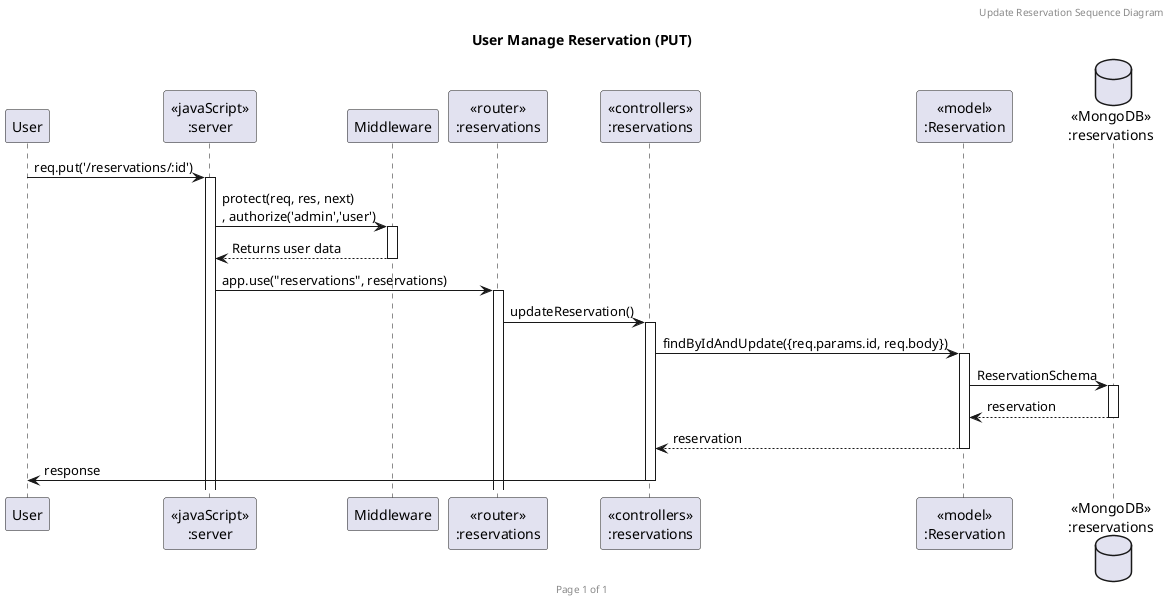 @startuml User Manage Reservation (PUT)

header Update Reservation Sequence Diagram
footer Page %page% of %lastpage%
title "User Manage Reservation (PUT)"

participant "User" as client
participant "<<javaScript>>\n:server" as server
participant "Middleware" as middleware
participant "<<router>>\n:reservations" as routerReservations
participant "<<controllers>>\n:reservations" as controllerReservations
participant "<<model>>\n:Reservation" as modelReservation
database "<<MongoDB>>\n:reservations" as ReservationsDatabase

client->server ++:req.put('/reservations/:id')
server -> middleware ++:protect(req, res, next)\n, authorize('admin','user')
middleware --> server --:Returns user data
server->routerReservations ++:app.use("reservations", reservations)
routerReservations -> controllerReservations ++:updateReservation()
controllerReservations->modelReservation ++:findByIdAndUpdate({req.params.id, req.body})
modelReservation ->ReservationsDatabase ++: ReservationSchema
ReservationsDatabase --> modelReservation --: reservation
controllerReservations <-- modelReservation --:reservation
controllerReservations->client --:response
@enduml